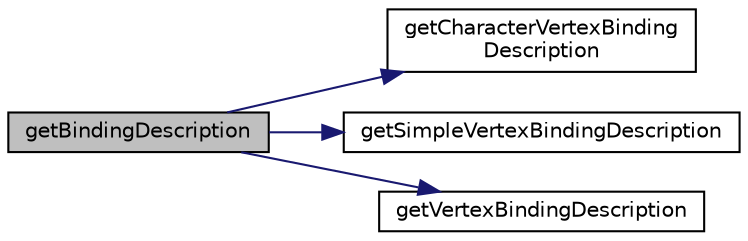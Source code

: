 digraph "getBindingDescription"
{
 // LATEX_PDF_SIZE
  edge [fontname="Helvetica",fontsize="10",labelfontname="Helvetica",labelfontsize="10"];
  node [fontname="Helvetica",fontsize="10",shape=record];
  rankdir="LR";
  Node1 [label="getBindingDescription",height=0.2,width=0.4,color="black", fillcolor="grey75", style="filled", fontcolor="black",tooltip="Returns the vertex binding description for the given object type."];
  Node1 -> Node2 [color="midnightblue",fontsize="10",style="solid",fontname="Helvetica"];
  Node2 [label="getCharacterVertexBinding\lDescription",height=0.2,width=0.4,color="black", fillcolor="white", style="filled",URL="$GraphicsTypes_8cpp.html#a8e9b584aad384b8a9e159124172dcaea",tooltip=" "];
  Node1 -> Node3 [color="midnightblue",fontsize="10",style="solid",fontname="Helvetica"];
  Node3 [label="getSimpleVertexBindingDescription",height=0.2,width=0.4,color="black", fillcolor="white", style="filled",URL="$GraphicsTypes_8cpp.html#aeee734b844699ea7f04afb42ffef5768",tooltip=" "];
  Node1 -> Node4 [color="midnightblue",fontsize="10",style="solid",fontname="Helvetica"];
  Node4 [label="getVertexBindingDescription",height=0.2,width=0.4,color="black", fillcolor="white", style="filled",URL="$GraphicsTypes_8cpp.html#a4ace64fbd2d42a899038930a28b3dd8e",tooltip=" "];
}
